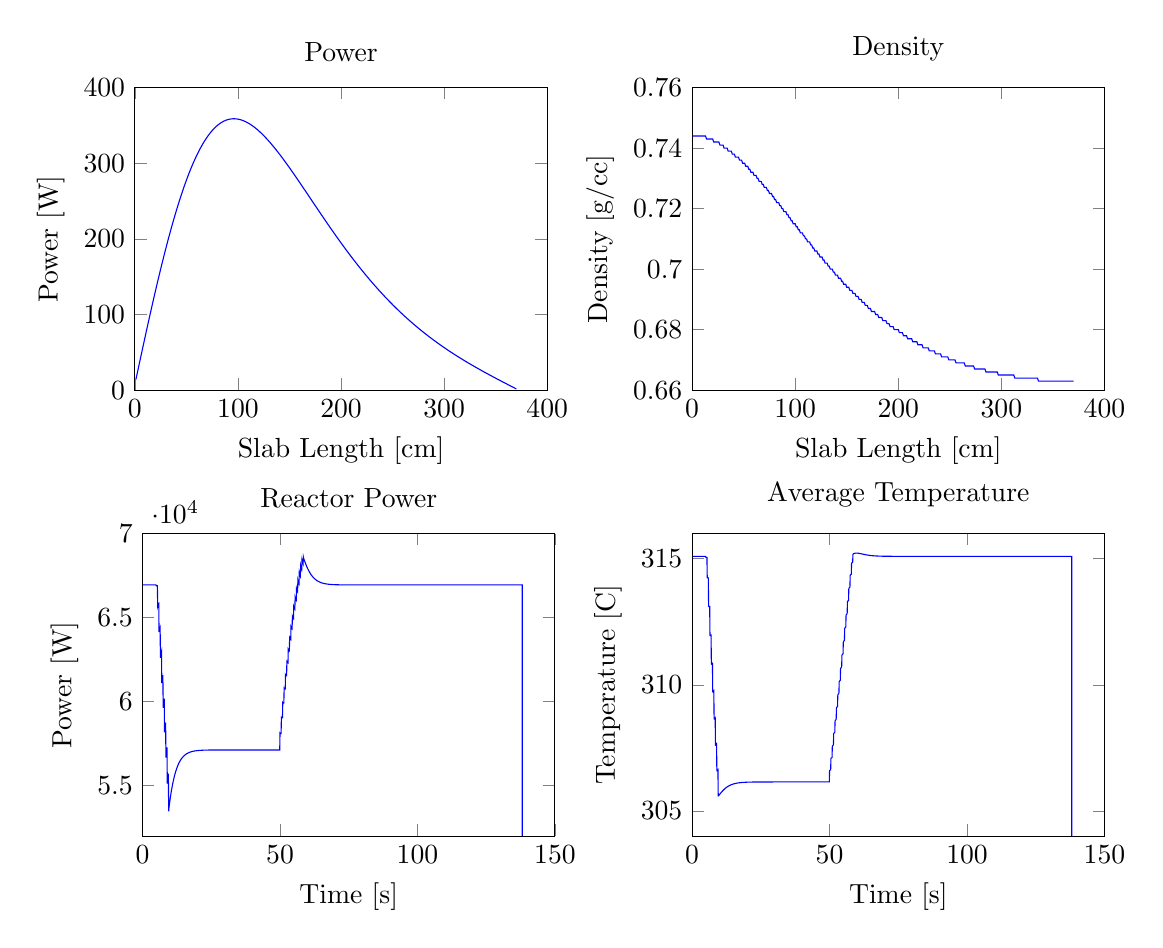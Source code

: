 % This file was created by matlab2tikz v0.1.4.
% Copyright (c) 2008--2011, Nico Schlömer <nico.schloemer@gmail.com>
% All rights reserved.
% 
% The latest updates can be retrieved from
%   http://www.mathworks.com/matlabcentral/fileexchange/22022-matlab2tikz
% where you can also make suggestions and rate matlab2tikz.
% 
\begin{tikzpicture}

\begin{axis}[%
name=plot1,
scale only axis,
width=2.062in,
height=1.513in,
xmin=0, xmax=400,
ymin=0, ymax=400,
xlabel={Slab Length [cm]},
ylabel={Power [W]},
title={Power},
axis on top]
\addplot [
color=blue,
solid
]
coordinates{
 (1,13.991)(2,20.359)(3,26.72)(4,33.07)(5,39.408)(6,45.73)(7,52.035)(8,58.321)(9,64.584)(10,70.823)(11,77.035)(12,83.218)(13,89.369)(14,95.487)(15,101.569)(16,107.613)(17,113.617)(18,119.578)(19,125.496)(20,131.366)(21,137.189)(22,142.96)(23,148.68)(24,154.345)(25,159.955)(26,165.506)(27,170.998)(28,176.428)(29,181.795)(30,187.098)(31,192.335)(32,197.504)(33,202.604)(34,207.633)(35,212.591)(36,217.475)(37,222.285)(38,227.019)(39,231.677)(40,236.256)(41,240.757)(42,245.178)(43,249.519)(44,253.778)(45,257.954)(46,262.048)(47,266.057)(48,269.982)(49,273.822)(50,277.577)(51,281.245)(52,284.827)(53,288.323)(54,291.731)(55,295.052)(56,298.285)(57,301.43)(58,304.488)(59,307.457)(60,310.339)(61,313.133)(62,315.839)(63,318.457)(64,320.988)(65,323.431)(66,325.788)(67,328.057)(68,330.241)(69,332.338)(70,334.35)(71,336.276)(72,338.118)(73,339.876)(74,341.55)(75,343.141)(76,344.65)(77,346.078)(78,347.424)(79,348.69)(80,349.877)(81,350.985)(82,352.015)(83,352.967)(84,353.844)(85,354.645)(86,355.372)(87,356.025)(88,356.606)(89,357.115)(90,357.553)(91,357.921)(92,358.22)(93,358.452)(94,358.617)(95,358.716)(96,358.751)(97,358.722)(98,358.63)(99,358.477)(100,358.264)(101,357.991)(102,357.659)(103,357.271)(104,356.826)(105,356.327)(106,355.774)(107,355.167)(108,354.509)(109,353.801)(110,353.043)(111,352.236)(112,351.382)(113,350.482)(114,349.537)(115,348.547)(116,347.515)(117,346.441)(118,345.325)(119,344.17)(120,342.976)(121,341.744)(122,340.476)(123,339.172)(124,337.833)(125,336.461)(126,335.056)(127,333.619)(128,332.152)(129,330.654)(130,329.128)(131,327.575)(132,325.994)(133,324.387)(134,322.756)(135,321.1)(136,319.421)(137,317.719)(138,315.997)(139,314.253)(140,312.49)(141,310.707)(142,308.907)(143,307.089)(144,305.254)(145,303.404)(146,301.538)(147,299.659)(148,297.765)(149,295.859)(150,293.941)(151,292.012)(152,290.071)(153,288.121)(154,286.161)(155,284.192)(156,282.216)(157,280.232)(158,278.24)(159,276.243)(160,274.24)(161,272.232)(162,270.219)(163,268.202)(164,266.181)(165,264.158)(166,262.132)(167,260.104)(168,258.074)(169,256.044)(170,254.013)(171,251.982)(172,249.951)(173,247.92)(174,245.891)(175,243.864)(176,241.838)(177,239.815)(178,237.794)(179,235.776)(180,233.762)(181,231.752)(182,229.745)(183,227.743)(184,225.746)(185,223.753)(186,221.766)(187,219.785)(188,217.809)(189,215.839)(190,213.876)(191,211.919)(192,209.969)(193,208.027)(194,206.091)(195,204.163)(196,202.242)(197,200.33)(198,198.425)(199,196.529)(200,194.641)(201,192.762)(202,190.892)(203,189.03)(204,187.178)(205,185.334)(206,183.5)(207,181.676)(208,179.861)(209,178.055)(210,176.26)(211,174.474)(212,172.698)(213,170.933)(214,169.177)(215,167.432)(216,165.697)(217,163.972)(218,162.258)(219,160.554)(220,158.861)(221,157.178)(222,155.506)(223,153.845)(224,152.194)(225,150.554)(226,148.925)(227,147.307)(228,145.699)(229,144.102)(230,142.516)(231,140.941)(232,139.377)(233,137.823)(234,136.281)(235,134.749)(236,133.228)(237,131.718)(238,130.218)(239,128.73)(240,127.252)(241,125.785)(242,124.328)(243,122.883)(244,121.447)(245,120.023)(246,118.609)(247,117.206)(248,115.813)(249,114.43)(250,113.058)(251,111.697)(252,110.345)(253,109.004)(254,107.673)(255,106.352)(256,105.042)(257,103.741)(258,102.45)(259,101.17)(260,99.899)(261,98.638)(262,97.387)(263,96.145)(264,94.913)(265,93.69)(266,92.477)(267,91.274)(268,90.079)(269,88.894)(270,87.718)(271,86.551)(272,85.393)(273,84.245)(274,83.105)(275,81.973)(276,80.851)(277,79.737)(278,78.631)(279,77.534)(280,76.446)(281,75.366)(282,74.294)(283,73.23)(284,72.174)(285,71.126)(286,70.086)(287,69.054)(288,68.029)(289,67.012)(290,66.003)(291,65.001)(292,64.006)(293,63.019)(294,62.039)(295,61.066)(296,60.1)(297,59.141)(298,58.188)(299,57.243)(300,56.304)(301,55.371)(302,54.445)(303,53.526)(304,52.612)(305,51.705)(306,50.804)(307,49.909)(308,49.02)(309,48.137)(310,47.259)(311,46.388)(312,45.521)(313,44.66)(314,43.805)(315,42.954)(316,42.109)(317,41.269)(318,40.434)(319,39.604)(320,38.779)(321,37.959)(322,37.143)(323,36.331)(324,35.524)(325,34.722)(326,33.923)(327,33.129)(328,32.339)(329,31.553)(330,30.771)(331,29.993)(332,29.218)(333,28.447)(334,27.68)(335,26.916)(336,26.155)(337,25.398)(338,24.644)(339,23.892)(340,23.144)(341,22.399)(342,21.657)(343,20.917)(344,20.18)(345,19.445)(346,18.713)(347,17.984)(348,17.256)(349,16.531)(350,15.808)(351,15.087)(352,14.367)(353,13.65)(354,12.934)(355,12.22)(356,11.508)(357,10.797)(358,10.087)(359,9.379)(360,8.671)(361,7.965)(362,7.26)(363,6.556)(364,5.853)(365,5.15)(366,4.448)(367,3.747)(368,3.046)(369,2.346)(370,1.645) 
};

\end{axis}

\begin{axis}[%
name=plot2,
at=(plot1.right of south east), anchor=left of south west,
scale only axis,
width=2.062in,
height=1.513in,
xmin=0, xmax=400,
ymin=0.66, ymax=0.76,
xlabel={Slab Length [cm]},
ylabel={$\text{Density [g}/\text{cc]}$},
title={Density},
axis on top]
\addplot [
color=blue,
solid
]
coordinates{
 (1,0.744)(2,0.744)(3,0.744)(4,0.744)(5,0.744)(6,0.744)(7,0.744)(8,0.744)(9,0.744)(10,0.744)(11,0.744)(12,0.744)(13,0.744)(14,0.743)(15,0.743)(16,0.743)(17,0.743)(18,0.743)(19,0.743)(20,0.743)(21,0.742)(22,0.742)(23,0.742)(24,0.742)(25,0.742)(26,0.742)(27,0.741)(28,0.741)(29,0.741)(30,0.741)(31,0.74)(32,0.74)(33,0.74)(34,0.74)(35,0.739)(36,0.739)(37,0.739)(38,0.739)(39,0.738)(40,0.738)(41,0.738)(42,0.737)(43,0.737)(44,0.737)(45,0.737)(46,0.736)(47,0.736)(48,0.736)(49,0.735)(50,0.735)(51,0.735)(52,0.734)(53,0.734)(54,0.734)(55,0.733)(56,0.733)(57,0.732)(58,0.732)(59,0.732)(60,0.731)(61,0.731)(62,0.731)(63,0.73)(64,0.73)(65,0.729)(66,0.729)(67,0.729)(68,0.728)(69,0.728)(70,0.727)(71,0.727)(72,0.727)(73,0.726)(74,0.726)(75,0.725)(76,0.725)(77,0.725)(78,0.724)(79,0.724)(80,0.723)(81,0.723)(82,0.722)(83,0.722)(84,0.722)(85,0.721)(86,0.721)(87,0.72)(88,0.72)(89,0.719)(90,0.719)(91,0.719)(92,0.718)(93,0.718)(94,0.717)(95,0.717)(96,0.716)(97,0.716)(98,0.715)(99,0.715)(100,0.715)(101,0.714)(102,0.714)(103,0.713)(104,0.713)(105,0.712)(106,0.712)(107,0.712)(108,0.711)(109,0.711)(110,0.71)(111,0.71)(112,0.709)(113,0.709)(114,0.709)(115,0.708)(116,0.708)(117,0.707)(118,0.707)(119,0.706)(120,0.706)(121,0.706)(122,0.705)(123,0.705)(124,0.704)(125,0.704)(126,0.704)(127,0.703)(128,0.703)(129,0.702)(130,0.702)(131,0.702)(132,0.701)(133,0.701)(134,0.7)(135,0.7)(136,0.7)(137,0.699)(138,0.699)(139,0.698)(140,0.698)(141,0.698)(142,0.697)(143,0.697)(144,0.697)(145,0.696)(146,0.696)(147,0.695)(148,0.695)(149,0.695)(150,0.694)(151,0.694)(152,0.694)(153,0.693)(154,0.693)(155,0.693)(156,0.692)(157,0.692)(158,0.692)(159,0.691)(160,0.691)(161,0.691)(162,0.69)(163,0.69)(164,0.69)(165,0.689)(166,0.689)(167,0.689)(168,0.688)(169,0.688)(170,0.688)(171,0.687)(172,0.687)(173,0.687)(174,0.686)(175,0.686)(176,0.686)(177,0.686)(178,0.685)(179,0.685)(180,0.685)(181,0.684)(182,0.684)(183,0.684)(184,0.684)(185,0.683)(186,0.683)(187,0.683)(188,0.683)(189,0.682)(190,0.682)(191,0.682)(192,0.681)(193,0.681)(194,0.681)(195,0.681)(196,0.68)(197,0.68)(198,0.68)(199,0.68)(200,0.68)(201,0.679)(202,0.679)(203,0.679)(204,0.679)(205,0.678)(206,0.678)(207,0.678)(208,0.678)(209,0.677)(210,0.677)(211,0.677)(212,0.677)(213,0.677)(214,0.676)(215,0.676)(216,0.676)(217,0.676)(218,0.676)(219,0.675)(220,0.675)(221,0.675)(222,0.675)(223,0.675)(224,0.674)(225,0.674)(226,0.674)(227,0.674)(228,0.674)(229,0.674)(230,0.673)(231,0.673)(232,0.673)(233,0.673)(234,0.673)(235,0.673)(236,0.672)(237,0.672)(238,0.672)(239,0.672)(240,0.672)(241,0.672)(242,0.671)(243,0.671)(244,0.671)(245,0.671)(246,0.671)(247,0.671)(248,0.671)(249,0.67)(250,0.67)(251,0.67)(252,0.67)(253,0.67)(254,0.67)(255,0.67)(256,0.669)(257,0.669)(258,0.669)(259,0.669)(260,0.669)(261,0.669)(262,0.669)(263,0.669)(264,0.669)(265,0.668)(266,0.668)(267,0.668)(268,0.668)(269,0.668)(270,0.668)(271,0.668)(272,0.668)(273,0.668)(274,0.667)(275,0.667)(276,0.667)(277,0.667)(278,0.667)(279,0.667)(280,0.667)(281,0.667)(282,0.667)(283,0.667)(284,0.667)(285,0.666)(286,0.666)(287,0.666)(288,0.666)(289,0.666)(290,0.666)(291,0.666)(292,0.666)(293,0.666)(294,0.666)(295,0.666)(296,0.666)(297,0.665)(298,0.665)(299,0.665)(300,0.665)(301,0.665)(302,0.665)(303,0.665)(304,0.665)(305,0.665)(306,0.665)(307,0.665)(308,0.665)(309,0.665)(310,0.665)(311,0.665)(312,0.665)(313,0.664)(314,0.664)(315,0.664)(316,0.664)(317,0.664)(318,0.664)(319,0.664)(320,0.664)(321,0.664)(322,0.664)(323,0.664)(324,0.664)(325,0.664)(326,0.664)(327,0.664)(328,0.664)(329,0.664)(330,0.664)(331,0.664)(332,0.664)(333,0.664)(334,0.664)(335,0.664)(336,0.663)(337,0.663)(338,0.663)(339,0.663)(340,0.663)(341,0.663)(342,0.663)(343,0.663)(344,0.663)(345,0.663)(346,0.663)(347,0.663)(348,0.663)(349,0.663)(350,0.663)(351,0.663)(352,0.663)(353,0.663)(354,0.663)(355,0.663)(356,0.663)(357,0.663)(358,0.663)(359,0.663)(360,0.663)(361,0.663)(362,0.663)(363,0.663)(364,0.663)(365,0.663)(366,0.663)(367,0.663)(368,0.663)(369,0.663)(370,0.663) 
};

\end{axis}

\begin{axis}[%
name=plot4,
at=(plot2.below south west), anchor=above north west,
scale only axis,
width=2.062in,
height=1.513in,
xmin=0, xmax=150,
ymin=304, ymax=316,
xlabel={Time [s]},
ylabel={Temperature [C]},
title={Average Temperature},
axis on top]
\addplot [
color=blue,
solid
]
coordinates{
 (0,315.093)(0.1,315.093)(0.2,315.093)(0.3,315.093)(0.4,315.093)(0.5,315.093)(0.6,315.093)(0.7,315.093)(0.8,315.093)(0.9,315.093)(1,315.093)(1.1,315.093)(1.2,315.093)(1.3,315.093)(1.4,315.093)(1.5,315.093)(1.6,315.093)(1.7,315.093)(1.8,315.093)(1.9,315.093)(2,315.093)(2.1,315.093)(2.2,315.093)(2.3,315.093)(2.4,315.093)(2.5,315.093)(2.6,315.093)(2.7,315.093)(2.8,315.093)(2.9,315.093)(3,315.093)(3.1,315.093)(3.2,315.093)(3.3,315.093)(3.4,315.093)(3.5,315.093)(3.6,315.093)(3.7,315.093)(3.8,315.093)(3.9,315.093)(4,315.093)(4.1,315.093)(4.2,315.093)(4.3,315.093)(4.4,315.093)(4.5,315.093)(4.6,315.093)(4.7,315.093)(4.8,315.093)(4.9,315.093)(5,315.055)(5.1,315.054)(5.2,315.054)(5.3,315.054)(5.4,315.054)(5.5,314.255)(5.6,314.239)(5.7,314.237)(5.8,314.236)(5.9,314.236)(6,313.123)(6.1,313.104)(6.2,313.105)(6.3,313.107)(6.4,313.108)(6.5,311.965)(6.6,311.95)(6.7,311.955)(6.8,311.961)(6.9,311.967)(7,310.826)(7.1,310.815)(7.2,310.825)(7.3,310.835)(7.4,310.845)(7.5,309.719)(7.6,309.712)(7.7,309.725)(7.8,309.738)(7.9,309.752)(8,308.645)(8.1,308.642)(8.2,308.657)(8.3,308.672)(8.4,308.687)(8.5,307.604)(8.6,307.601)(8.7,307.617)(8.8,307.633)(8.9,307.649)(9,306.589)(9.1,306.587)(9.2,306.603)(9.3,306.618)(9.4,306.634)(9.5,305.597)(9.6,305.594)(9.7,305.608)(9.8,305.622)(9.9,305.636)(10,305.65)(10.1,305.664)(10.2,305.678)(10.3,305.691)(10.4,305.705)(10.5,305.718)(10.6,305.731)(10.7,305.744)(10.8,305.756)(10.9,305.769)(11,305.781)(11.1,305.792)(11.2,305.804)(11.3,305.815)(11.4,305.826)(11.5,305.837)(11.6,305.848)(11.7,305.858)(11.8,305.868)(11.9,305.878)(12,305.887)(12.1,305.896)(12.2,305.905)(12.3,305.914)(12.4,305.922)(12.5,305.93)(12.6,305.938)(12.7,305.946)(12.8,305.953)(12.9,305.96)(13,305.967)(13.1,305.974)(13.2,305.98)(13.3,305.987)(13.4,305.993)(13.5,305.998)(13.6,306.004)(13.7,306.01)(13.8,306.015)(13.9,306.02)(14,306.025)(14.1,306.03)(14.2,306.034)(14.3,306.039)(14.4,306.043)(14.5,306.047)(14.6,306.051)(14.7,306.055)(14.8,306.058)(14.9,306.062)(15,306.065)(15.1,306.068)(15.2,306.072)(15.3,306.075)(15.4,306.077)(15.5,306.08)(15.6,306.083)(15.7,306.086)(15.8,306.088)(15.9,306.09)(16,306.093)(16.1,306.095)(16.2,306.097)(16.3,306.099)(16.4,306.101)(16.5,306.103)(16.6,306.105)(16.7,306.106)(16.8,306.108)(16.9,306.11)(17,306.111)(17.1,306.113)(17.2,306.114)(17.3,306.115)(17.4,306.117)(17.5,306.118)(17.6,306.119)(17.7,306.12)(17.8,306.122)(17.9,306.123)(18,306.124)(18.1,306.125)(18.2,306.125)(18.3,306.126)(18.4,306.127)(18.5,306.128)(18.6,306.129)(18.7,306.13)(18.8,306.13)(18.9,306.131)(19,306.132)(19.1,306.132)(19.2,306.133)(19.3,306.134)(19.4,306.134)(19.5,306.135)(19.6,306.135)(19.7,306.136)(19.8,306.136)(19.9,306.137)(20,306.137)(20.1,306.137)(20.2,306.138)(20.3,306.138)(20.4,306.139)(20.5,306.139)(20.6,306.139)(20.7,306.14)(20.8,306.14)(20.9,306.14)(21,306.14)(21.1,306.141)(21.2,306.141)(21.3,306.141)(21.4,306.141)(21.5,306.142)(21.6,306.142)(21.7,306.142)(21.8,306.142)(21.9,306.143)(22,306.143)(22.1,306.143)(22.2,306.143)(22.3,306.143)(22.4,306.143)(22.5,306.143)(22.6,306.144)(22.7,306.144)(22.8,306.144)(22.9,306.144)(23,306.144)(23.1,306.144)(23.2,306.144)(23.3,306.144)(23.4,306.145)(23.5,306.145)(23.6,306.145)(23.7,306.145)(23.8,306.145)(23.9,306.145)(24,306.145)(24.1,306.145)(24.2,306.145)(24.3,306.145)(24.4,306.145)(24.5,306.145)(24.6,306.145)(24.7,306.145)(24.8,306.146)(24.9,306.146)(25,306.146)(25.1,306.146)(25.2,306.146)(25.3,306.146)(25.4,306.146)(25.5,306.146)(25.6,306.146)(25.7,306.146)(25.8,306.146)(25.9,306.146)(26,306.146)(26.1,306.146)(26.2,306.146)(26.3,306.146)(26.4,306.146)(26.5,306.146)(26.6,306.146)(26.7,306.146)(26.8,306.146)(26.9,306.146)(27,306.146)(27.1,306.146)(27.2,306.146)(27.3,306.146)(27.4,306.146)(27.5,306.146)(27.6,306.146)(27.7,306.146)(27.8,306.146)(27.9,306.146)(28,306.146)(28.1,306.146)(28.2,306.146)(28.3,306.146)(28.4,306.146)(28.5,306.146)(28.6,306.146)(28.7,306.146)(28.8,306.146)(28.9,306.146)(29,306.146)(29.1,306.146)(29.2,306.146)(29.3,306.146)(29.4,306.147)(29.5,306.147)(29.6,306.147)(29.7,306.147)(29.8,306.147)(29.9,306.147)(30,306.147)(30.1,306.147)(30.2,306.147)(30.3,306.147)(30.4,306.147)(30.5,306.147)(30.6,306.147)(30.7,306.147)(30.8,306.147)(30.9,306.147)(31,306.147)(31.1,306.147)(31.2,306.147)(31.3,306.147)(31.4,306.147)(31.5,306.147)(31.6,306.147)(31.7,306.147)(31.8,306.147)(31.9,306.147)(32,306.147)(32.1,306.147)(32.2,306.147)(32.3,306.147)(32.4,306.147)(32.5,306.147)(32.6,306.147)(32.7,306.147)(32.8,306.147)(32.9,306.147)(33,306.147)(33.1,306.147)(33.2,306.147)(33.3,306.147)(33.4,306.147)(33.5,306.147)(33.6,306.147)(33.7,306.147)(33.8,306.147)(33.9,306.147)(34,306.147)(34.1,306.147)(34.2,306.147)(34.3,306.147)(34.4,306.147)(34.5,306.147)(34.6,306.147)(34.7,306.147)(34.8,306.147)(34.9,306.147)(35,306.147)(35.1,306.147)(35.2,306.147)(35.3,306.147)(35.4,306.147)(35.5,306.147)(35.6,306.147)(35.7,306.147)(35.8,306.147)(35.9,306.147)(36,306.147)(36.1,306.147)(36.2,306.147)(36.3,306.147)(36.4,306.147)(36.5,306.147)(36.6,306.147)(36.7,306.147)(36.8,306.147)(36.9,306.147)(37,306.147)(37.1,306.147)(37.2,306.147)(37.3,306.147)(37.4,306.147)(37.5,306.147)(37.6,306.147)(37.7,306.147)(37.8,306.147)(37.9,306.147)(38,306.147)(38.1,306.147)(38.2,306.147)(38.3,306.147)(38.4,306.147)(38.5,306.147)(38.6,306.147)(38.7,306.147)(38.8,306.147)(38.9,306.147)(39,306.147)(39.1,306.147)(39.2,306.147)(39.3,306.147)(39.4,306.147)(39.5,306.147)(39.6,306.147)(39.7,306.147)(39.8,306.147)(39.9,306.147)(40,306.147)(40.1,306.147)(40.2,306.147)(40.3,306.147)(40.4,306.147)(40.5,306.147)(40.6,306.147)(40.7,306.147)(40.8,306.147)(40.9,306.147)(41,306.147)(41.1,306.147)(41.2,306.147)(41.3,306.147)(41.4,306.147)(41.5,306.147)(41.6,306.147)(41.7,306.147)(41.8,306.147)(41.9,306.147)(42,306.147)(42.1,306.147)(42.2,306.147)(42.3,306.147)(42.4,306.147)(42.5,306.147)(42.6,306.147)(42.7,306.147)(42.8,306.147)(42.9,306.147)(43,306.147)(43.1,306.147)(43.2,306.147)(43.3,306.147)(43.4,306.147)(43.5,306.147)(43.6,306.147)(43.7,306.147)(43.8,306.147)(43.9,306.147)(44,306.147)(44.1,306.147)(44.2,306.147)(44.3,306.147)(44.4,306.147)(44.5,306.147)(44.6,306.147)(44.7,306.147)(44.8,306.147)(44.9,306.147)(45,306.147)(45.1,306.147)(45.2,306.147)(45.3,306.147)(45.4,306.147)(45.5,306.147)(45.6,306.147)(45.7,306.147)(45.8,306.147)(45.9,306.147)(46,306.147)(46.1,306.147)(46.2,306.147)(46.3,306.147)(46.4,306.147)(46.5,306.147)(46.6,306.147)(46.7,306.147)(46.8,306.147)(46.9,306.147)(47,306.147)(47.1,306.147)(47.2,306.147)(47.3,306.147)(47.4,306.147)(47.5,306.147)(47.6,306.147)(47.7,306.147)(47.8,306.147)(47.9,306.147)(48,306.147)(48.1,306.147)(48.2,306.147)(48.3,306.147)(48.4,306.147)(48.5,306.147)(48.6,306.147)(48.7,306.147)(48.8,306.147)(48.9,306.147)(49,306.147)(49.1,306.147)(49.2,306.147)(49.3,306.147)(49.4,306.147)(49.5,306.147)(49.6,306.147)(49.7,306.147)(49.8,306.147)(49.9,306.147)(50,306.601)(50.1,306.613)(50.2,306.618)(50.3,306.622)(50.4,306.625)(50.5,307.077)(50.6,307.092)(50.7,307.1)(50.8,307.107)(50.9,307.113)(51,307.564)(51.1,307.582)(51.2,307.592)(51.3,307.601)(51.4,307.61)(51.5,308.061)(51.6,308.081)(51.7,308.093)(51.8,308.104)(51.9,308.114)(52,308.567)(52.1,308.588)(52.2,308.601)(52.3,308.613)(52.4,308.624)(52.5,309.079)(52.6,309.102)(52.7,309.115)(52.8,309.128)(52.9,309.139)(53,309.598)(53.1,309.62)(53.2,309.634)(53.3,309.647)(53.4,309.659)(53.5,310.12)(53.6,310.142)(53.7,310.156)(53.8,310.169)(53.9,310.181)(54,310.645)(54.1,310.667)(54.2,310.681)(54.3,310.694)(54.4,310.706)(54.5,311.172)(54.6,311.195)(54.7,311.208)(54.8,311.22)(54.9,311.232)(55,311.701)(55.1,311.723)(55.2,311.736)(55.3,311.748)(55.4,311.759)(55.5,312.231)(55.6,312.253)(55.7,312.265)(55.8,312.276)(55.9,312.287)(56,312.761)(56.1,312.782)(56.2,312.794)(56.3,312.805)(56.4,312.814)(56.5,313.292)(56.6,313.312)(56.7,313.323)(56.8,313.333)(56.9,313.342)(57,313.819)(57.1,313.839)(57.2,313.85)(57.3,313.859)(57.4,313.867)(57.5,314.338)(57.6,314.357)(57.7,314.367)(57.8,314.375)(57.9,314.383)(58,314.815)(58.1,314.833)(58.2,314.841)(58.3,314.849)(58.4,314.856)(58.5,315.172)(58.6,315.186)(58.7,315.193)(58.8,315.199)(58.9,315.204)(59,315.208)(59.1,315.212)(59.2,315.215)(59.3,315.217)(59.4,315.219)(59.5,315.221)(59.6,315.222)(59.7,315.222)(59.8,315.222)(59.9,315.222)(60,315.222)(60.1,315.221)(60.2,315.22)(60.3,315.219)(60.4,315.217)(60.5,315.216)(60.6,315.214)(60.7,315.212)(60.8,315.21)(60.9,315.208)(61,315.206)(61.1,315.204)(61.2,315.201)(61.3,315.199)(61.4,315.197)(61.5,315.194)(61.6,315.192)(61.7,315.189)(61.8,315.187)(61.9,315.185)(62,315.182)(62.1,315.18)(62.2,315.177)(62.3,315.175)(62.4,315.173)(62.5,315.17)(62.6,315.168)(62.7,315.166)(62.8,315.164)(62.9,315.161)(63,315.159)(63.1,315.157)(63.2,315.155)(63.3,315.153)(63.4,315.151)(63.5,315.149)(63.6,315.147)(63.7,315.146)(63.8,315.144)(63.9,315.142)(64,315.14)(64.1,315.139)(64.2,315.137)(64.3,315.136)(64.4,315.134)(64.5,315.133)(64.6,315.131)(64.7,315.13)(64.8,315.129)(64.9,315.127)(65,315.126)(65.1,315.125)(65.2,315.124)(65.3,315.122)(65.4,315.121)(65.5,315.12)(65.6,315.119)(65.7,315.118)(65.8,315.117)(65.9,315.116)(66,315.116)(66.1,315.115)(66.2,315.114)(66.3,315.113)(66.4,315.112)(66.5,315.112)(66.6,315.111)(66.7,315.11)(66.8,315.109)(66.9,315.109)(67,315.108)(67.1,315.108)(67.2,315.107)(67.3,315.106)(67.4,315.106)(67.5,315.105)(67.6,315.105)(67.7,315.104)(67.8,315.104)(67.9,315.104)(68,315.103)(68.1,315.103)(68.2,315.102)(68.3,315.102)(68.4,315.102)(68.5,315.101)(68.6,315.101)(68.7,315.101)(68.8,315.1)(68.9,315.1)(69,315.1)(69.1,315.099)(69.2,315.099)(69.3,315.099)(69.4,315.099)(69.5,315.098)(69.6,315.098)(69.7,315.098)(69.8,315.098)(69.9,315.098)(70,315.097)(70.1,315.097)(70.2,315.097)(70.3,315.097)(70.4,315.097)(70.5,315.097)(70.6,315.096)(70.7,315.096)(70.8,315.096)(70.9,315.096)(71,315.096)(71.1,315.096)(71.2,315.096)(71.3,315.096)(71.4,315.095)(71.5,315.095)(71.6,315.095)(71.7,315.095)(71.8,315.095)(71.9,315.095)(72,315.095)(72.1,315.095)(72.2,315.095)(72.3,315.095)(72.4,315.095)(72.5,315.095)(72.6,315.095)(72.7,315.094)(72.8,315.094)(72.9,315.094)(73,315.094)(73.1,315.094)(73.2,315.094)(73.3,315.094)(73.4,315.094)(73.5,315.094)(73.6,315.094)(73.7,315.094)(73.8,315.094)(73.9,315.094)(74,315.094)(74.1,315.094)(74.2,315.094)(74.3,315.094)(74.4,315.094)(74.5,315.094)(74.6,315.094)(74.7,315.094)(74.8,315.094)(74.9,315.094)(75,315.094)(75.1,315.094)(75.2,315.094)(75.3,315.094)(75.4,315.094)(75.5,315.094)(75.6,315.094)(75.7,315.094)(75.8,315.094)(75.9,315.094)(76,315.094)(76.1,315.094)(76.2,315.094)(76.3,315.093)(76.4,315.093)(76.5,315.093)(76.6,315.093)(76.7,315.093)(76.8,315.093)(76.9,315.093)(77,315.093)(77.1,315.093)(77.2,315.093)(77.3,315.093)(77.4,315.093)(77.5,315.093)(77.6,315.093)(77.7,315.093)(77.8,315.093)(77.9,315.093)(78,315.093)(78.1,315.093)(78.2,315.093)(78.3,315.093)(78.4,315.093)(78.5,315.093)(78.6,315.093)(78.7,315.093)(78.8,315.093)(78.9,315.093)(79,315.093)(79.1,315.093)(79.2,315.093)(79.3,315.093)(79.4,315.093)(79.5,315.093)(79.6,315.093)(79.7,315.093)(79.8,315.093)(79.9,315.093)(80,315.093)(80.1,315.093)(80.2,315.093)(80.3,315.093)(80.4,315.093)(80.5,315.093)(80.6,315.093)(80.7,315.093)(80.8,315.093)(80.9,315.093)(81,315.093)(81.1,315.093)(81.2,315.093)(81.3,315.093)(81.4,315.093)(81.5,315.093)(81.6,315.093)(81.7,315.093)(81.8,315.093)(81.9,315.093)(82,315.093)(82.1,315.093)(82.2,315.093)(82.3,315.093)(82.4,315.093)(82.5,315.093)(82.6,315.093)(82.7,315.093)(82.8,315.093)(82.9,315.093)(83,315.093)(83.1,315.093)(83.2,315.093)(83.3,315.093)(83.4,315.093)(83.5,315.093)(83.6,315.093)(83.7,315.093)(83.8,315.093)(83.9,315.093)(84,315.093)(84.1,315.093)(84.2,315.093)(84.3,315.093)(84.4,315.093)(84.5,315.093)(84.6,315.093)(84.7,315.093)(84.8,315.093)(84.9,315.093)(85,315.093)(85.1,315.093)(85.2,315.093)(85.3,315.093)(85.4,315.093)(85.5,315.093)(85.6,315.093)(85.7,315.093)(85.8,315.093)(85.9,315.093)(86,315.093)(86.1,315.093)(86.2,315.093)(86.3,315.093)(86.4,315.093)(86.5,315.093)(86.6,315.093)(86.7,315.093)(86.8,315.093)(86.9,315.093)(87,315.093)(87.1,315.093)(87.2,315.093)(87.3,315.093)(87.4,315.093)(87.5,315.093)(87.6,315.093)(87.7,315.093)(87.8,315.093)(87.9,315.093)(88,315.093)(88.1,315.093)(88.2,315.093)(88.3,315.093)(88.4,315.093)(88.5,315.093)(88.6,315.093)(88.7,315.093)(88.8,315.093)(88.9,315.093)(89,315.093)(89.1,315.093)(89.2,315.093)(89.3,315.093)(89.4,315.093)(89.5,315.093)(89.6,315.093)(89.7,315.093)(89.8,315.093)(89.9,315.093)(90,315.093)(90.1,315.093)(90.2,315.093)(90.3,315.093)(90.4,315.093)(90.5,315.093)(90.6,315.093)(90.7,315.093)(90.8,315.093)(90.9,315.093)(91,315.093)(91.1,315.093)(91.2,315.093)(91.3,315.093)(91.4,315.093)(91.5,315.093)(91.6,315.093)(91.7,315.093)(91.8,315.093)(91.9,315.093)(92,315.093)(92.1,315.093)(92.2,315.093)(92.3,315.093)(92.4,315.093)(92.5,315.093)(92.6,315.093)(92.7,315.093)(92.8,315.093)(92.9,315.093)(93,315.093)(93.1,315.093)(93.2,315.093)(93.3,315.093)(93.4,315.093)(93.5,315.093)(93.6,315.093)(93.7,315.093)(93.8,315.093)(93.9,315.093)(94,315.093)(94.1,315.093)(94.2,315.093)(94.3,315.093)(94.4,315.093)(94.5,315.093)(94.6,315.093)(94.7,315.093)(94.8,315.093)(94.9,315.093)(95,315.093)(95.1,315.093)(95.2,315.093)(95.3,315.093)(95.4,315.093)(95.5,315.093)(95.6,315.093)(95.7,315.093)(95.8,315.093)(95.9,315.093)(96,315.093)(96.1,315.093)(96.2,315.093)(96.3,315.093)(96.4,315.093)(96.5,315.093)(96.6,315.093)(96.7,315.093)(96.8,315.093)(96.9,315.093)(97,315.093)(97.1,315.093)(97.2,315.093)(97.3,315.093)(97.4,315.093)(97.5,315.093)(97.6,315.093)(97.7,315.093)(97.8,315.093)(97.9,315.093)(98,315.093)(98.1,315.093)(98.2,315.093)(98.3,315.093)(98.4,315.093)(98.5,315.093)(98.6,315.093)(98.7,315.093)(98.8,315.093)(98.9,315.093)(99,315.093)(99.1,315.093)(99.2,315.093)(99.3,315.093)(99.4,315.093)(99.5,315.093)(99.6,315.093)(99.7,315.093)(99.8,315.093)(99.9,315.093)(100,315.093)(100.1,315.093)(100.2,315.093)(100.3,315.093)(100.4,315.093)(100.5,315.093)(100.6,315.093)(100.7,315.093)(100.8,315.093)(100.9,315.093)(101,315.093)(101.1,315.093)(101.2,315.093)(101.3,315.093)(101.4,315.093)(101.5,315.093)(101.6,315.093)(101.7,315.093)(101.8,315.093)(101.9,315.093)(102,315.093)(102.1,315.093)(102.2,315.093)(102.3,315.093)(102.4,315.093)(102.5,315.093)(102.6,315.093)(102.7,315.093)(102.8,315.093)(102.9,315.093)(103,315.093)(103.1,315.093)(103.2,315.093)(103.3,315.093)(103.4,315.093)(103.5,315.093)(103.6,315.093)(103.7,315.093)(103.8,315.093)(103.9,315.093)(104,315.093)(104.1,315.093)(104.2,315.093)(104.3,315.093)(104.4,315.093)(104.5,315.093)(104.6,315.093)(104.7,315.093)(104.8,315.093)(104.9,315.093)(105,315.093)(105.1,315.093)(105.2,315.093)(105.3,315.093)(105.4,315.093)(105.5,315.093)(105.6,315.093)(105.7,315.093)(105.8,315.093)(105.9,315.093)(106,315.093)(106.1,315.093)(106.2,315.093)(106.3,315.093)(106.4,315.093)(106.5,315.093)(106.6,315.093)(106.7,315.093)(106.8,315.093)(106.9,315.093)(107,315.093)(107.1,315.093)(107.2,315.093)(107.3,315.093)(107.4,315.093)(107.5,315.093)(107.6,315.093)(107.7,315.093)(107.8,315.093)(107.9,315.093)(108,315.093)(108.1,315.093)(108.2,315.093)(108.3,315.093)(108.4,315.093)(108.5,315.093)(108.6,315.093)(108.7,315.093)(108.8,315.093)(108.9,315.093)(109,315.093)(109.1,315.093)(109.2,315.093)(109.3,315.093)(109.4,315.093)(109.5,315.093)(109.6,315.093)(109.7,315.093)(109.8,315.093)(109.9,315.093)(110,315.093)(110.1,315.093)(110.2,315.093)(110.3,315.093)(110.4,315.093)(110.5,315.093)(110.6,315.093)(110.7,315.093)(110.8,315.093)(110.9,315.093)(111,315.093)(111.1,315.093)(111.2,315.093)(111.3,315.093)(111.4,315.093)(111.5,315.093)(111.6,315.093)(111.7,315.093)(111.8,315.093)(111.9,315.093)(112,315.093)(112.1,315.093)(112.2,315.093)(112.3,315.093)(112.4,315.093)(112.5,315.093)(112.6,315.093)(112.7,315.093)(112.8,315.093)(112.9,315.093)(113,315.093)(113.1,315.093)(113.2,315.093)(113.3,315.093)(113.4,315.093)(113.5,315.093)(113.6,315.093)(113.7,315.093)(113.8,315.093)(113.9,315.093)(114,315.093)(114.1,315.093)(114.2,315.093)(114.3,315.093)(114.4,315.093)(114.5,315.093)(114.6,315.093)(114.7,315.093)(114.8,315.093)(114.9,315.093)(115,315.093)(115.1,315.093)(115.2,315.093)(115.3,315.093)(115.4,315.093)(115.5,315.093)(115.6,315.093)(115.7,315.093)(115.8,315.093)(115.9,315.093)(116,315.093)(116.1,315.093)(116.2,315.093)(116.3,315.093)(116.4,315.093)(116.5,315.093)(116.6,315.093)(116.7,315.093)(116.8,315.093)(116.9,315.093)(117,315.093)(117.1,315.093)(117.2,315.093)(117.3,315.093)(117.4,315.093)(117.5,315.093)(117.6,315.093)(117.7,315.093)(117.8,315.093)(117.9,315.093)(118,315.093)(118.1,315.093)(118.2,315.093)(118.3,315.093)(118.4,315.093)(118.5,315.093)(118.6,315.093)(118.7,315.093)(118.8,315.093)(118.9,315.093)(119,315.093)(119.1,315.093)(119.2,315.093)(119.3,315.093)(119.4,315.093)(119.5,315.093)(119.6,315.093)(119.7,315.093)(119.8,315.093)(119.9,315.093)(120,315.093)(120.1,315.093)(120.2,315.093)(120.3,315.093)(120.4,315.093)(120.5,315.093)(120.6,315.093)(120.7,315.093)(120.8,315.093)(120.9,315.093)(121,315.093)(121.1,315.093)(121.2,315.093)(121.3,315.093)(121.4,315.093)(121.5,315.093)(121.6,315.093)(121.7,315.093)(121.8,315.093)(121.9,315.093)(122,315.093)(122.1,315.093)(122.2,315.093)(122.3,315.093)(122.4,315.093)(122.5,315.093)(122.6,315.093)(122.7,315.093)(122.8,315.093)(122.9,315.093)(123,315.093)(123.1,315.093)(123.2,315.093)(123.3,315.093)(123.4,315.093)(123.5,315.093)(123.6,315.093)(123.7,315.093)(123.8,315.093)(123.9,315.093)(124,315.093)(124.1,315.093)(124.2,315.093)(124.3,315.093)(124.4,315.093)(124.5,315.093)(124.6,315.093)(124.7,315.093)(124.8,315.093)(124.9,315.093)(125,315.093)(125.1,315.093)(125.2,315.093)(125.3,315.093)(125.4,315.093)(125.5,315.093)(125.6,315.093)(125.7,315.093)(125.8,315.093)(125.9,315.093)(126,315.093)(126.1,315.093)(126.2,315.093)(126.3,315.093)(126.4,315.093)(126.5,315.093)(126.6,315.093)(126.7,315.093)(126.8,315.093)(126.9,315.093)(127,315.093)(127.1,315.093)(127.2,315.093)(127.3,315.093)(127.4,315.093)(127.5,315.093)(127.6,315.093)(127.7,315.093)(127.8,315.093)(127.9,315.093)(128,315.093)(128.1,315.093)(128.2,315.093)(128.3,315.093)(128.4,315.093)(128.5,315.093)(128.6,315.093)(128.7,315.093)(128.8,315.093)(128.9,315.093)(129,315.093)(129.1,315.093)(129.2,315.093)(129.3,315.093)(129.4,315.093)(129.5,315.093)(129.6,315.093)(129.7,315.093)(129.8,315.093)(129.9,315.093)(130,315.093)(130.1,315.093)(130.2,315.093)(130.3,315.093)(130.4,315.093)(130.5,315.093)(130.6,315.093)(130.7,315.093)(130.8,315.093)(130.9,315.093)(131,315.093)(131.1,315.093)(131.2,315.093)(131.3,315.093)(131.4,315.093)(131.5,315.093)(131.6,315.093)(131.7,315.093)(131.8,315.093)(131.9,315.093)(132,315.093)(132.1,315.093)(132.2,315.093)(132.3,315.093)(132.4,315.093)(132.5,315.093)(132.6,315.093)(132.7,315.093)(132.8,315.093)(132.9,315.093)(133,315.093)(133.1,315.093)(133.2,315.093)(133.3,315.093)(133.4,315.093)(133.5,315.093)(133.6,315.093)(133.7,315.093)(133.8,315.093)(133.9,315.093)(134,315.093)(134.1,315.093)(134.2,315.093)(134.3,315.093)(134.4,315.093)(134.5,315.093)(134.6,315.093)(134.7,315.093)(134.8,315.093)(134.9,315.093)(135,315.093)(135.1,315.093)(135.2,315.093)(135.3,315.093)(135.4,315.093)(135.5,315.093)(135.6,315.093)(135.7,315.093)(135.8,315.093)(135.9,315.093)(136,315.093)(136.1,315.093)(136.2,315.093)(136.3,315.093)(136.4,315.093)(136.5,315.093)(136.6,315.093)(136.7,315.093)(136.8,315.093)(136.9,315.093)(137,315.093)(137.1,315.093)(137.2,315.093)(137.3,315.093)(137.4,315.093)(137.5,315.093)(137.6,315.093)(137.7,315.093)(137.8,315.093)(137.9,315.093)(138,315.093)(138.1,315.093)(138.196,11.593) 
};

\end{axis}

\begin{axis}[%
at=(plot4.left of south west), anchor=right of south east,
scale only axis,
width=2.062in,
height=1.513in,
xmin=0, xmax=150,
ymin=52000, ymax=70000,
xlabel={Time [s]},
ylabel={Power [W]},
title={Reactor Power},
axis on top]
\addplot [
color=blue,
solid
]
coordinates{
 (0,66945.4)(0.1,66945.4)(0.2,66945.4)(0.3,66945.4)(0.4,66945.4)(0.5,66945.4)(0.6,66945.4)(0.7,66945.4)(0.8,66945.4)(0.9,66945.4)(1,66945.4)(1.1,66945.4)(1.2,66945.4)(1.3,66945.4)(1.4,66945.4)(1.5,66945.4)(1.6,66945.4)(1.7,66945.4)(1.8,66945.4)(1.9,66945.4)(2,66945.4)(2.1,66945.4)(2.2,66945.4)(2.3,66945.4)(2.4,66945.4)(2.5,66945.4)(2.6,66945.4)(2.7,66945.4)(2.8,66945.4)(2.9,66945.4)(3,66945.4)(3.1,66945.4)(3.2,66945.4)(3.3,66945.4)(3.4,66945.4)(3.5,66945.4)(3.6,66945.4)(3.7,66945.4)(3.8,66945.4)(3.9,66945.4)(4,66945.4)(4.1,66945.4)(4.2,66945.4)(4.3,66945.4)(4.4,66945.4)(4.5,66945.4)(4.6,66945.4)(4.7,66945.4)(4.8,66945.4)(4.9,66945.4)(5,66890.2)(5.1,66893.5)(5.2,66894.4)(5.3,66895.2)(5.4,66896)(5.5,65709.4)(5.6,65782.5)(5.7,65802.9)(5.8,65821.9)(5.9,65840.6)(6,64146.9)(6.1,64270.5)(6.2,64319.5)(6.3,64366.1)(6.4,64411.6)(6.5,62609.2)(6.6,62762.8)(6.7,62839.7)(6.8,62913)(6.9,62984.3)(7,61110.9)(7.1,61287.8)(7.2,61388.1)(7.3,61484.1)(7.4,61577)(7.5,59640.4)(7.6,59833.7)(7.7,59951.9)(7.8,60065.1)(7.9,60174.5)(8,58173.4)(8.1,58376.5)(8.2,58506.6)(8.3,58631.1)(8.4,58751.5)(8.5,56679.5)(8.6,56885.5)(8.7,57021.6)(8.8,57151.9)(8.9,57277.8)(9,55124.5)(9.1,55327.3)(9.2,55463.7)(9.3,55594.3)(9.4,55720.6)(9.5,53473.4)(9.6,53666.8)(9.7,53798.2)(9.8,53924.2)(9.9,54046)(10,54163.8)(10.1,54277.6)(10.2,54387.5)(10.3,54493.7)(10.4,54596.2)(10.5,54695.1)(10.6,54790.5)(10.7,54882.5)(10.8,54971.2)(10.9,55056.7)(11,55139.1)(11.1,55218.5)(11.2,55295)(11.3,55368.6)(11.4,55439.4)(11.5,55507.6)(11.6,55573.3)(11.7,55636.4)(11.8,55697.1)(11.9,55755.5)(12,55811.7)(12.1,55865.7)(12.2,55917.6)(12.3,55967.5)(12.4,56015.4)(12.5,56061.5)(12.6,56105.7)(12.7,56148.2)(12.8,56189)(12.9,56228.2)(13,56265.8)(13.1,56301.9)(13.2,56336.6)(13.3,56369.9)(13.4,56401.8)(13.5,56432.4)(13.6,56461.8)(13.7,56490)(13.8,56517.1)(13.9,56543)(14,56567.9)(14.1,56591.7)(14.2,56614.6)(14.3,56636.6)(14.4,56657.6)(14.5,56677.7)(14.6,56697)(14.7,56715.6)(14.8,56733.3)(14.9,56750.3)(15,56766.6)(15.1,56782.2)(15.2,56797.1)(15.3,56811.5)(15.4,56825.2)(15.5,56838.3)(15.6,56850.9)(15.7,56863)(15.8,56874.5)(15.9,56885.6)(16,56896.2)(16.1,56906.3)(16.2,56916)(16.3,56925.3)(16.4,56934.2)(16.5,56942.7)(16.6,56950.8)(16.7,56958.6)(16.8,56966.1)(16.9,56973.2)(17,56980)(17.1,56986.6)(17.2,56992.8)(17.3,56998.8)(17.4,57004.5)(17.5,57010)(17.6,57015.3)(17.7,57020.3)(17.8,57025.1)(17.9,57029.6)(18,57034)(18.1,57038.2)(18.2,57042.2)(18.3,57046.1)(18.4,57049.7)(18.5,57053.3)(18.6,57056.6)(18.7,57059.8)(18.8,57062.9)(18.9,57065.8)(19,57068.6)(19.1,57071.3)(19.2,57073.9)(19.3,57076.3)(19.4,57078.6)(19.5,57080.9)(19.6,57083)(19.7,57085.1)(19.8,57087)(19.9,57088.9)(20,57090.7)(20.1,57092.4)(20.2,57094)(20.3,57095.6)(20.4,57097.1)(20.5,57098.5)(20.6,57099.8)(20.7,57101.1)(20.8,57102.4)(20.9,57103.6)(21,57104.7)(21.1,57105.8)(21.2,57106.8)(21.3,57107.8)(21.4,57108.7)(21.5,57109.6)(21.6,57110.5)(21.7,57111.3)(21.8,57112.1)(21.9,57112.8)(22,57113.6)(22.1,57114.2)(22.2,57114.9)(22.3,57115.5)(22.4,57116.1)(22.5,57116.7)(22.6,57117.2)(22.7,57117.7)(22.8,57118.2)(22.9,57118.7)(23,57119.2)(23.1,57119.6)(23.2,57120)(23.3,57120.4)(23.4,57120.8)(23.5,57121.1)(23.6,57121.5)(23.7,57121.8)(23.8,57122.1)(23.9,57122.4)(24,57122.7)(24.1,57123)(24.2,57123.2)(24.3,57123.5)(24.4,57123.7)(24.5,57123.9)(24.6,57124.1)(24.7,57124.4)(24.8,57124.5)(24.9,57124.7)(25,57124.9)(25.1,57125.1)(25.2,57125.2)(25.3,57125.4)(25.4,57125.5)(25.5,57125.7)(25.6,57125.8)(25.7,57125.9)(25.8,57126.1)(25.9,57126.2)(26,57126.3)(26.1,57126.4)(26.2,57126.5)(26.3,57126.6)(26.4,57126.7)(26.5,57126.8)(26.6,57126.9)(26.7,57127)(26.8,57127)(26.9,57127.1)(27,57127.2)(27.1,57127.2)(27.2,57127.3)(27.3,57127.4)(27.4,57127.4)(27.5,57127.5)(27.6,57127.5)(27.7,57127.6)(27.8,57127.6)(27.9,57127.7)(28,57127.7)(28.1,57127.8)(28.2,57127.8)(28.3,57127.8)(28.4,57127.9)(28.5,57127.9)(28.6,57127.9)(28.7,57128)(28.8,57128)(28.9,57128)(29,57128.1)(29.1,57128.1)(29.2,57128.1)(29.3,57128.1)(29.4,57128.1)(29.5,57128.2)(29.6,57128.2)(29.7,57128.2)(29.8,57128.2)(29.9,57128.2)(30,57128.3)(30.1,57128.3)(30.2,57128.3)(30.3,57128.3)(30.4,57128.3)(30.5,57128.3)(30.6,57128.3)(30.7,57128.4)(30.8,57128.4)(30.9,57128.4)(31,57128.4)(31.1,57128.4)(31.2,57128.4)(31.3,57128.4)(31.4,57128.4)(31.5,57128.4)(31.6,57128.4)(31.7,57128.5)(31.8,57128.5)(31.9,57128.5)(32,57128.5)(32.1,57128.5)(32.2,57128.5)(32.3,57128.5)(32.4,57128.5)(32.5,57128.5)(32.6,57128.5)(32.7,57128.5)(32.8,57128.5)(32.9,57128.5)(33,57128.5)(33.1,57128.5)(33.2,57128.5)(33.3,57128.5)(33.4,57128.5)(33.5,57128.5)(33.6,57128.5)(33.7,57128.5)(33.8,57128.6)(33.9,57128.6)(34,57128.6)(34.1,57128.6)(34.2,57128.6)(34.3,57128.6)(34.4,57128.6)(34.5,57128.6)(34.6,57128.6)(34.7,57128.6)(34.8,57128.6)(34.9,57128.6)(35,57128.6)(35.1,57128.6)(35.2,57128.6)(35.3,57128.6)(35.4,57128.6)(35.5,57128.6)(35.6,57128.6)(35.7,57128.6)(35.8,57128.6)(35.9,57128.6)(36,57128.6)(36.1,57128.6)(36.2,57128.6)(36.3,57128.6)(36.4,57128.6)(36.5,57128.6)(36.6,57128.6)(36.7,57128.6)(36.8,57128.6)(36.9,57128.6)(37,57128.6)(37.1,57128.6)(37.2,57128.6)(37.3,57128.6)(37.4,57128.6)(37.5,57128.6)(37.6,57128.6)(37.7,57128.6)(37.8,57128.6)(37.9,57128.6)(38,57128.6)(38.1,57128.6)(38.2,57128.6)(38.3,57128.6)(38.4,57128.6)(38.5,57128.6)(38.6,57128.6)(38.7,57128.6)(38.8,57128.6)(38.9,57128.6)(39,57128.6)(39.1,57128.6)(39.2,57128.6)(39.3,57128.6)(39.4,57128.6)(39.5,57128.6)(39.6,57128.6)(39.7,57128.6)(39.8,57128.6)(39.9,57128.6)(40,57128.6)(40.1,57128.6)(40.2,57128.6)(40.3,57128.6)(40.4,57128.6)(40.5,57128.6)(40.6,57128.6)(40.7,57128.6)(40.8,57128.6)(40.9,57128.6)(41,57128.6)(41.1,57128.6)(41.2,57128.6)(41.3,57128.6)(41.4,57128.6)(41.5,57128.6)(41.6,57128.6)(41.7,57128.6)(41.8,57128.6)(41.9,57128.6)(42,57128.6)(42.1,57128.6)(42.2,57128.6)(42.3,57128.6)(42.4,57128.6)(42.5,57128.6)(42.6,57128.6)(42.7,57128.6)(42.8,57128.6)(42.9,57128.6)(43,57128.6)(43.1,57128.6)(43.2,57128.6)(43.3,57128.6)(43.4,57128.6)(43.5,57128.6)(43.6,57128.6)(43.7,57128.6)(43.8,57128.6)(43.9,57128.6)(44,57128.6)(44.1,57128.6)(44.2,57128.6)(44.3,57128.6)(44.4,57128.6)(44.5,57128.6)(44.6,57128.6)(44.7,57128.6)(44.8,57128.6)(44.9,57128.6)(45,57128.6)(45.1,57128.6)(45.2,57128.6)(45.3,57128.6)(45.4,57128.6)(45.5,57128.6)(45.6,57128.6)(45.7,57128.6)(45.8,57128.6)(45.9,57128.6)(46,57128.6)(46.1,57128.6)(46.2,57128.6)(46.3,57128.6)(46.4,57128.6)(46.5,57128.6)(46.6,57128.6)(46.7,57128.6)(46.8,57128.6)(46.9,57128.6)(47,57128.6)(47.1,57128.6)(47.2,57128.6)(47.3,57128.6)(47.4,57128.6)(47.5,57128.6)(47.6,57128.6)(47.7,57128.6)(47.8,57128.6)(47.9,57128.6)(48,57128.6)(48.1,57128.6)(48.2,57128.6)(48.3,57128.6)(48.4,57128.6)(48.5,57128.6)(48.6,57128.6)(48.7,57128.6)(48.8,57128.6)(48.9,57128.6)(49,57128.6)(49.1,57128.6)(49.2,57128.6)(49.3,57128.6)(49.4,57128.6)(49.5,57128.6)(49.6,57128.6)(49.7,57128.6)(49.8,57128.6)(49.9,57128.6)(50,58125.8)(50.1,58102.7)(50.2,58104.1)(50.3,58105.6)(50.4,58106.7)(50.5,59053.9)(50.6,59030.9)(50.7,59032.6)(50.8,59034.2)(50.9,59035.2)(51,59941.4)(51.1,59917)(51.2,59917.7)(51.3,59918.1)(51.4,59917.8)(51.5,60789.4)(51.6,60762.4)(51.7,60760.9)(51.8,60759.1)(51.9,60756.6)(52,61598.1)(52.1,61567.6)(52.2,61563.2)(52.3,61558.5)(52.4,61553.1)(52.5,62367.7)(52.6,62333)(52.7,62325.1)(52.8,62316.9)(52.9,62308.1)(53,63098.5)(53.1,63059.2)(53.2,63047.3)(53.3,63035.3)(53.4,63022.8)(53.5,63791)(53.6,63746.8)(53.7,63730.8)(53.8,63714.8)(53.9,63698.3)(54,64446)(54.1,64396.9)(54.2,64376.6)(54.3,64356.5)(54.4,64336)(54.5,65064.7)(54.6,65010.6)(54.7,64986.1)(54.8,64961.8)(54.9,64937.4)(55,65648.4)(55.1,65589.5)(55.2,65560.7)(55.3,65532.4)(55.4,65504.1)(55.5,66198.5)(55.6,66134.9)(55.7,66102)(55.8,66069.7)(55.9,66037.7)(56,66716.7)(56.1,66648.5)(56.2,66611.7)(56.3,66575.7)(56.4,66540)(56.5,67204.3)(56.6,67131.9)(56.7,67091.4)(56.8,67051.9)(56.9,67012.7)(57,67661.7)(57.1,67585.7)(57.2,67541.8)(57.3,67499)(57.4,67456.7)(57.5,68082.4)(57.6,68003.9)(57.7,67957.1)(57.8,67911.6)(57.9,67866.7)(58,68427.6)(58.1,68349.8)(58.2,68301.2)(58.3,68253.9)(58.4,68207.4)(58.5,68599.6)(58.6,68529.5)(58.7,68481)(58.8,68433.8)(58.9,68387.3)(59,68341.8)(59.1,68297.2)(59.2,68253.5)(59.3,68210.8)(59.4,68169)(59.5,68128.3)(59.6,68088.5)(59.7,68049.7)(59.8,68011.9)(59.9,67975.1)(60,67939.3)(60.1,67904.4)(60.2,67870.5)(60.3,67837.6)(60.4,67805.6)(60.5,67774.6)(60.6,67744.5)(60.7,67715.3)(60.8,67687)(60.9,67659.6)(61,67633.1)(61.1,67607.4)(61.2,67582.5)(61.3,67558.4)(61.4,67535.1)(61.5,67512.6)(61.6,67490.9)(61.7,67469.9)(61.8,67449.6)(61.9,67430)(62,67411.1)(62.1,67392.9)(62.2,67375.3)(62.3,67358.3)(62.4,67341.9)(62.5,67326.1)(62.6,67310.9)(62.7,67296.3)(62.8,67282.2)(62.9,67268.6)(63,67255.5)(63.1,67242.9)(63.2,67230.7)(63.3,67219.1)(63.4,67207.9)(63.5,67197.1)(63.6,67186.7)(63.7,67176.7)(63.8,67167.1)(63.9,67157.9)(64,67149)(64.1,67140.5)(64.2,67132.3)(64.3,67124.4)(64.4,67116.9)(64.5,67109.6)(64.6,67102.7)(64.7,67096)(64.8,67089.6)(64.9,67083.4)(65,67077.5)(65.1,67071.8)(65.2,67066.4)(65.3,67061.2)(65.4,67056.2)(65.5,67051.4)(65.6,67046.8)(65.7,67042.4)(65.8,67038.2)(65.9,67034.1)(66,67030.3)(66.1,67026.5)(66.2,67023)(66.3,67019.6)(66.4,67016.3)(66.5,67013.2)(66.6,67010.2)(66.7,67007.3)(66.8,67004.6)(66.9,67001.9)(67,66999.4)(67.1,66997)(67.2,66994.7)(67.3,66992.5)(67.4,66990.4)(67.5,66988.4)(67.6,66986.4)(67.7,66984.6)(67.8,66982.8)(67.9,66981.1)(68,66979.5)(68.1,66978)(68.2,66976.5)(68.3,66975.1)(68.4,66973.7)(68.5,66972.4)(68.6,66971.2)(68.7,66970)(68.8,66968.9)(68.9,66967.8)(69,66966.8)(69.1,66965.8)(69.2,66964.8)(69.3,66963.9)(69.4,66963.1)(69.5,66962.3)(69.6,66961.5)(69.7,66960.7)(69.8,66960)(69.9,66959.3)(70,66958.7)(70.1,66958.1)(70.2,66957.5)(70.3,66956.9)(70.4,66956.4)(70.5,66955.9)(70.6,66955.4)(70.7,66954.9)(70.8,66954.4)(70.9,66954)(71,66953.6)(71.1,66953.2)(71.2,66952.8)(71.3,66952.5)(71.4,66952.2)(71.5,66951.8)(71.6,66951.5)(71.7,66951.2)(71.8,66951)(71.9,66950.7)(72,66950.4)(72.1,66950.2)(72.2,66950)(72.3,66949.7)(72.4,66949.5)(72.5,66949.3)(72.6,66949.1)(72.7,66949)(72.8,66948.8)(72.9,66948.6)(73,66948.5)(73.1,66948.3)(73.2,66948.2)(73.3,66948)(73.4,66947.9)(73.5,66947.8)(73.6,66947.7)(73.7,66947.5)(73.8,66947.4)(73.9,66947.3)(74,66947.2)(74.1,66947.1)(74.2,66947.1)(74.3,66947)(74.4,66946.9)(74.5,66946.8)(74.6,66946.8)(74.7,66946.7)(74.8,66946.6)(74.9,66946.6)(75,66946.5)(75.1,66946.4)(75.2,66946.4)(75.3,66946.3)(75.4,66946.3)(75.5,66946.2)(75.6,66946.2)(75.7,66946.2)(75.8,66946.1)(75.9,66946.1)(76,66946)(76.1,66946)(76.2,66946)(76.3,66945.9)(76.4,66945.9)(76.5,66945.9)(76.6,66945.9)(76.7,66945.8)(76.8,66945.8)(76.9,66945.8)(77,66945.8)(77.1,66945.7)(77.2,66945.7)(77.3,66945.7)(77.4,66945.7)(77.5,66945.7)(77.6,66945.7)(77.7,66945.6)(77.8,66945.6)(77.9,66945.6)(78,66945.6)(78.1,66945.6)(78.2,66945.6)(78.3,66945.6)(78.4,66945.6)(78.5,66945.5)(78.6,66945.5)(78.7,66945.5)(78.8,66945.5)(78.9,66945.5)(79,66945.5)(79.1,66945.5)(79.2,66945.5)(79.3,66945.5)(79.4,66945.5)(79.5,66945.5)(79.6,66945.5)(79.7,66945.5)(79.8,66945.5)(79.9,66945.4)(80,66945.4)(80.1,66945.4)(80.2,66945.4)(80.3,66945.4)(80.4,66945.4)(80.5,66945.4)(80.6,66945.4)(80.7,66945.4)(80.8,66945.4)(80.9,66945.4)(81,66945.4)(81.1,66945.4)(81.2,66945.4)(81.3,66945.4)(81.4,66945.4)(81.5,66945.4)(81.6,66945.4)(81.7,66945.4)(81.8,66945.4)(81.9,66945.4)(82,66945.4)(82.1,66945.4)(82.2,66945.4)(82.3,66945.4)(82.4,66945.4)(82.5,66945.4)(82.6,66945.4)(82.7,66945.4)(82.8,66945.4)(82.9,66945.4)(83,66945.4)(83.1,66945.4)(83.2,66945.4)(83.3,66945.4)(83.4,66945.4)(83.5,66945.4)(83.6,66945.4)(83.7,66945.4)(83.8,66945.4)(83.9,66945.4)(84,66945.4)(84.1,66945.4)(84.2,66945.4)(84.3,66945.4)(84.4,66945.4)(84.5,66945.4)(84.6,66945.4)(84.7,66945.4)(84.8,66945.4)(84.9,66945.4)(85,66945.4)(85.1,66945.4)(85.2,66945.4)(85.3,66945.4)(85.4,66945.4)(85.5,66945.4)(85.6,66945.4)(85.7,66945.4)(85.8,66945.4)(85.9,66945.4)(86,66945.4)(86.1,66945.4)(86.2,66945.4)(86.3,66945.4)(86.4,66945.4)(86.5,66945.4)(86.6,66945.4)(86.7,66945.4)(86.8,66945.4)(86.9,66945.4)(87,66945.4)(87.1,66945.4)(87.2,66945.4)(87.3,66945.4)(87.4,66945.4)(87.5,66945.4)(87.6,66945.4)(87.7,66945.4)(87.8,66945.4)(87.9,66945.4)(88,66945.4)(88.1,66945.4)(88.2,66945.4)(88.3,66945.4)(88.4,66945.4)(88.5,66945.4)(88.6,66945.4)(88.7,66945.4)(88.8,66945.4)(88.9,66945.4)(89,66945.4)(89.1,66945.4)(89.2,66945.4)(89.3,66945.4)(89.4,66945.4)(89.5,66945.4)(89.6,66945.4)(89.7,66945.4)(89.8,66945.4)(89.9,66945.4)(90,66945.4)(90.1,66945.4)(90.2,66945.4)(90.3,66945.4)(90.4,66945.4)(90.5,66945.4)(90.6,66945.4)(90.7,66945.4)(90.8,66945.4)(90.9,66945.4)(91,66945.4)(91.1,66945.4)(91.2,66945.4)(91.3,66945.4)(91.4,66945.4)(91.5,66945.4)(91.6,66945.4)(91.7,66945.4)(91.8,66945.4)(91.9,66945.4)(92,66945.4)(92.1,66945.4)(92.2,66945.4)(92.3,66945.4)(92.4,66945.4)(92.5,66945.4)(92.6,66945.4)(92.7,66945.4)(92.8,66945.4)(92.9,66945.4)(93,66945.4)(93.1,66945.4)(93.2,66945.4)(93.3,66945.4)(93.4,66945.4)(93.5,66945.4)(93.6,66945.4)(93.7,66945.4)(93.8,66945.4)(93.9,66945.4)(94,66945.4)(94.1,66945.4)(94.2,66945.4)(94.3,66945.4)(94.4,66945.4)(94.5,66945.4)(94.6,66945.4)(94.7,66945.4)(94.8,66945.4)(94.9,66945.4)(95,66945.4)(95.1,66945.4)(95.2,66945.4)(95.3,66945.4)(95.4,66945.4)(95.5,66945.4)(95.6,66945.4)(95.7,66945.4)(95.8,66945.4)(95.9,66945.4)(96,66945.4)(96.1,66945.4)(96.2,66945.4)(96.3,66945.4)(96.4,66945.4)(96.5,66945.4)(96.6,66945.4)(96.7,66945.4)(96.8,66945.4)(96.9,66945.4)(97,66945.4)(97.1,66945.4)(97.2,66945.4)(97.3,66945.4)(97.4,66945.4)(97.5,66945.4)(97.6,66945.4)(97.7,66945.4)(97.8,66945.4)(97.9,66945.4)(98,66945.4)(98.1,66945.4)(98.2,66945.4)(98.3,66945.4)(98.4,66945.4)(98.5,66945.4)(98.6,66945.4)(98.7,66945.4)(98.8,66945.4)(98.9,66945.4)(99,66945.4)(99.1,66945.4)(99.2,66945.4)(99.3,66945.4)(99.4,66945.4)(99.5,66945.4)(99.6,66945.4)(99.7,66945.4)(99.8,66945.4)(99.9,66945.4)(100,66945.4)(100.1,66945.4)(100.2,66945.4)(100.3,66945.4)(100.4,66945.4)(100.5,66945.4)(100.6,66945.4)(100.7,66945.4)(100.8,66945.4)(100.9,66945.4)(101,66945.4)(101.1,66945.4)(101.2,66945.4)(101.3,66945.4)(101.4,66945.4)(101.5,66945.4)(101.6,66945.4)(101.7,66945.4)(101.8,66945.4)(101.9,66945.4)(102,66945.4)(102.1,66945.4)(102.2,66945.4)(102.3,66945.4)(102.4,66945.4)(102.5,66945.4)(102.6,66945.4)(102.7,66945.4)(102.8,66945.4)(102.9,66945.4)(103,66945.4)(103.1,66945.4)(103.2,66945.4)(103.3,66945.4)(103.4,66945.4)(103.5,66945.4)(103.6,66945.4)(103.7,66945.4)(103.8,66945.4)(103.9,66945.4)(104,66945.4)(104.1,66945.4)(104.2,66945.4)(104.3,66945.4)(104.4,66945.4)(104.5,66945.4)(104.6,66945.4)(104.7,66945.4)(104.8,66945.4)(104.9,66945.4)(105,66945.4)(105.1,66945.4)(105.2,66945.4)(105.3,66945.4)(105.4,66945.4)(105.5,66945.4)(105.6,66945.4)(105.7,66945.4)(105.8,66945.4)(105.9,66945.4)(106,66945.4)(106.1,66945.4)(106.2,66945.4)(106.3,66945.4)(106.4,66945.4)(106.5,66945.4)(106.6,66945.4)(106.7,66945.4)(106.8,66945.4)(106.9,66945.4)(107,66945.4)(107.1,66945.4)(107.2,66945.4)(107.3,66945.4)(107.4,66945.4)(107.5,66945.4)(107.6,66945.4)(107.7,66945.4)(107.8,66945.4)(107.9,66945.4)(108,66945.4)(108.1,66945.4)(108.2,66945.4)(108.3,66945.4)(108.4,66945.4)(108.5,66945.4)(108.6,66945.4)(108.7,66945.4)(108.8,66945.4)(108.9,66945.4)(109,66945.4)(109.1,66945.4)(109.2,66945.4)(109.3,66945.4)(109.4,66945.4)(109.5,66945.4)(109.6,66945.4)(109.7,66945.4)(109.8,66945.4)(109.9,66945.4)(110,66945.4)(110.1,66945.4)(110.2,66945.4)(110.3,66945.4)(110.4,66945.4)(110.5,66945.4)(110.6,66945.4)(110.7,66945.4)(110.8,66945.4)(110.9,66945.4)(111,66945.4)(111.1,66945.4)(111.2,66945.4)(111.3,66945.4)(111.4,66945.4)(111.5,66945.4)(111.6,66945.4)(111.7,66945.4)(111.8,66945.4)(111.9,66945.4)(112,66945.4)(112.1,66945.4)(112.2,66945.4)(112.3,66945.4)(112.4,66945.4)(112.5,66945.4)(112.6,66945.4)(112.7,66945.4)(112.8,66945.4)(112.9,66945.4)(113,66945.4)(113.1,66945.4)(113.2,66945.4)(113.3,66945.4)(113.4,66945.4)(113.5,66945.4)(113.6,66945.4)(113.7,66945.4)(113.8,66945.4)(113.9,66945.4)(114,66945.4)(114.1,66945.4)(114.2,66945.4)(114.3,66945.4)(114.4,66945.4)(114.5,66945.4)(114.6,66945.4)(114.7,66945.4)(114.8,66945.4)(114.9,66945.4)(115,66945.4)(115.1,66945.4)(115.2,66945.4)(115.3,66945.4)(115.4,66945.4)(115.5,66945.4)(115.6,66945.4)(115.7,66945.4)(115.8,66945.4)(115.9,66945.4)(116,66945.4)(116.1,66945.4)(116.2,66945.4)(116.3,66945.4)(116.4,66945.4)(116.5,66945.4)(116.6,66945.4)(116.7,66945.4)(116.8,66945.4)(116.9,66945.4)(117,66945.4)(117.1,66945.4)(117.2,66945.4)(117.3,66945.4)(117.4,66945.4)(117.5,66945.4)(117.6,66945.4)(117.7,66945.4)(117.8,66945.4)(117.9,66945.4)(118,66945.4)(118.1,66945.4)(118.2,66945.4)(118.3,66945.4)(118.4,66945.4)(118.5,66945.4)(118.6,66945.4)(118.7,66945.4)(118.8,66945.4)(118.9,66945.4)(119,66945.4)(119.1,66945.4)(119.2,66945.4)(119.3,66945.4)(119.4,66945.4)(119.5,66945.4)(119.6,66945.4)(119.7,66945.4)(119.8,66945.4)(119.9,66945.4)(120,66945.4)(120.1,66945.4)(120.2,66945.4)(120.3,66945.4)(120.4,66945.4)(120.5,66945.4)(120.6,66945.4)(120.7,66945.4)(120.8,66945.4)(120.9,66945.4)(121,66945.4)(121.1,66945.4)(121.2,66945.4)(121.3,66945.4)(121.4,66945.4)(121.5,66945.4)(121.6,66945.4)(121.7,66945.4)(121.8,66945.4)(121.9,66945.4)(122,66945.4)(122.1,66945.4)(122.2,66945.4)(122.3,66945.4)(122.4,66945.4)(122.5,66945.4)(122.6,66945.4)(122.7,66945.4)(122.8,66945.4)(122.9,66945.4)(123,66945.4)(123.1,66945.4)(123.2,66945.4)(123.3,66945.4)(123.4,66945.4)(123.5,66945.4)(123.6,66945.4)(123.7,66945.4)(123.8,66945.4)(123.9,66945.4)(124,66945.4)(124.1,66945.4)(124.2,66945.4)(124.3,66945.4)(124.4,66945.4)(124.5,66945.4)(124.6,66945.4)(124.7,66945.4)(124.8,66945.4)(124.9,66945.4)(125,66945.4)(125.1,66945.4)(125.2,66945.4)(125.3,66945.4)(125.4,66945.4)(125.5,66945.4)(125.6,66945.4)(125.7,66945.4)(125.8,66945.4)(125.9,66945.4)(126,66945.4)(126.1,66945.4)(126.2,66945.4)(126.3,66945.4)(126.4,66945.4)(126.5,66945.4)(126.6,66945.4)(126.7,66945.4)(126.8,66945.4)(126.9,66945.4)(127,66945.4)(127.1,66945.4)(127.2,66945.4)(127.3,66945.4)(127.4,66945.4)(127.5,66945.4)(127.6,66945.4)(127.7,66945.4)(127.8,66945.4)(127.9,66945.4)(128,66945.4)(128.1,66945.4)(128.2,66945.4)(128.3,66945.4)(128.4,66945.4)(128.5,66945.4)(128.6,66945.4)(128.7,66945.4)(128.8,66945.4)(128.9,66945.4)(129,66945.4)(129.1,66945.4)(129.2,66945.4)(129.3,66945.4)(129.4,66945.4)(129.5,66945.4)(129.6,66945.4)(129.7,66945.4)(129.8,66945.4)(129.9,66945.4)(130,66945.4)(130.1,66945.4)(130.2,66945.4)(130.3,66945.4)(130.4,66945.4)(130.5,66945.4)(130.6,66945.4)(130.7,66945.4)(130.8,66945.4)(130.9,66945.4)(131,66945.4)(131.1,66945.4)(131.2,66945.4)(131.3,66945.4)(131.4,66945.4)(131.5,66945.4)(131.6,66945.4)(131.7,66945.4)(131.8,66945.4)(131.9,66945.4)(132,66945.4)(132.1,66945.4)(132.2,66945.4)(132.3,66945.4)(132.4,66945.4)(132.5,66945.4)(132.6,66945.4)(132.7,66945.4)(132.8,66945.4)(132.9,66945.4)(133,66945.4)(133.1,66945.4)(133.2,66945.4)(133.3,66945.4)(133.4,66945.4)(133.5,66945.4)(133.6,66945.4)(133.7,66945.4)(133.8,66945.4)(133.9,66945.4)(134,66945.4)(134.1,66945.4)(134.2,66945.4)(134.3,66945.4)(134.4,66945.4)(134.5,66945.4)(134.6,66945.4)(134.7,66945.4)(134.8,66945.4)(134.9,66945.4)(135,66945.4)(135.1,66945.4)(135.2,66945.4)(135.3,66945.4)(135.4,66945.4)(135.5,66945.4)(135.6,66945.4)(135.7,66945.4)(135.8,66945.4)(135.9,66945.4)(136,66945.4)(136.1,66945.4)(136.2,66945.4)(136.3,66945.4)(136.4,66945.4)(136.5,66945.4)(136.6,66945.4)(136.7,66945.4)(136.8,66945.4)(136.9,66945.4)(137,66945.4)(137.1,66945.4)(137.2,66945.4)(137.3,66945.4)(137.4,66945.4)(137.5,66945.4)(137.6,66945.4)(137.7,66945.4)(137.8,66945.4)(137.9,66945.4)(138,66945.4)(138.1,66945.4)(138.178,14945.9) 
};

\end{axis}
\end{tikzpicture}
